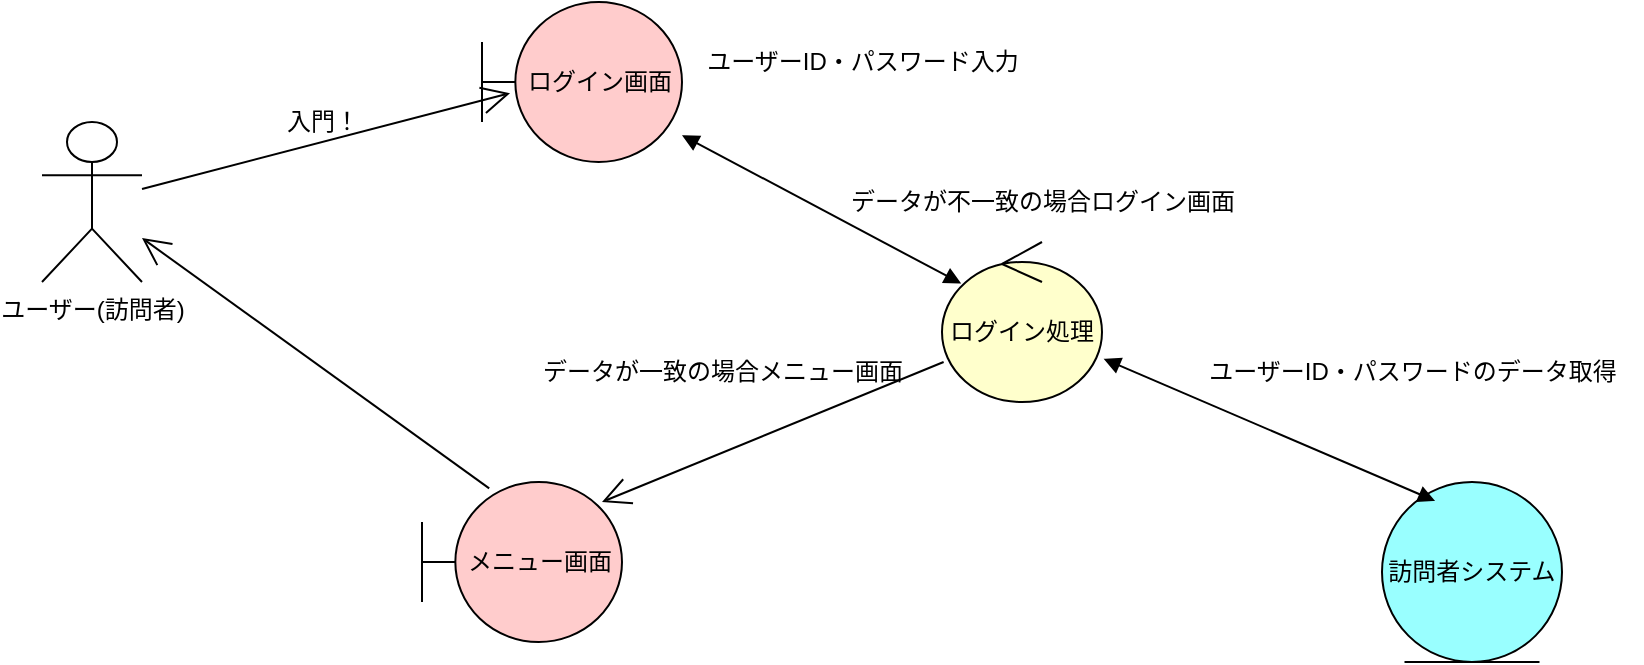 <mxfile version="28.2.3">
  <diagram name="ページ1" id="ImMHhRR5a37vKUFwnUod">
    <mxGraphModel dx="1034" dy="570" grid="1" gridSize="10" guides="1" tooltips="1" connect="1" arrows="1" fold="1" page="1" pageScale="1" pageWidth="827" pageHeight="1169" math="0" shadow="0">
      <root>
        <mxCell id="0" />
        <mxCell id="1" parent="0" />
        <mxCell id="KZE4EWLxJEqcz8cQHFLK-1" value="ユーザー(訪問者)" style="shape=umlActor;verticalLabelPosition=bottom;verticalAlign=top;html=1;" vertex="1" parent="1">
          <mxGeometry x="100" y="150" width="50" height="80" as="geometry" />
        </mxCell>
        <mxCell id="KZE4EWLxJEqcz8cQHFLK-2" value="ログイン画面" style="shape=umlBoundary;whiteSpace=wrap;html=1;fillColor=#FFCCCC;" vertex="1" parent="1">
          <mxGeometry x="320" y="90" width="100" height="80" as="geometry" />
        </mxCell>
        <mxCell id="KZE4EWLxJEqcz8cQHFLK-3" value="訪問者システム" style="ellipse;shape=umlEntity;whiteSpace=wrap;html=1;fillColor=#99FFFF;" vertex="1" parent="1">
          <mxGeometry x="770" y="330" width="90" height="90" as="geometry" />
        </mxCell>
        <mxCell id="KZE4EWLxJEqcz8cQHFLK-4" value="ログイン処理" style="ellipse;shape=umlControl;whiteSpace=wrap;html=1;fillColor=#FFFFCC;" vertex="1" parent="1">
          <mxGeometry x="550" y="210" width="80" height="80" as="geometry" />
        </mxCell>
        <mxCell id="KZE4EWLxJEqcz8cQHFLK-6" value="" style="endArrow=open;endFill=1;endSize=12;html=1;rounded=0;entryX=0.14;entryY=0.57;entryDx=0;entryDy=0;entryPerimeter=0;" edge="1" parent="1" source="KZE4EWLxJEqcz8cQHFLK-1" target="KZE4EWLxJEqcz8cQHFLK-2">
          <mxGeometry width="160" relative="1" as="geometry">
            <mxPoint x="330" y="300" as="sourcePoint" />
            <mxPoint x="490" y="300" as="targetPoint" />
          </mxGeometry>
        </mxCell>
        <mxCell id="KZE4EWLxJEqcz8cQHFLK-7" value="入門！" style="text;html=1;align=center;verticalAlign=middle;resizable=0;points=[];autosize=1;strokeColor=none;fillColor=none;" vertex="1" parent="1">
          <mxGeometry x="210" y="135" width="60" height="30" as="geometry" />
        </mxCell>
        <mxCell id="KZE4EWLxJEqcz8cQHFLK-10" value="ユーザーID・パスワード入力" style="text;html=1;align=center;verticalAlign=middle;resizable=0;points=[];autosize=1;strokeColor=none;fillColor=none;" vertex="1" parent="1">
          <mxGeometry x="420" y="105" width="180" height="30" as="geometry" />
        </mxCell>
        <mxCell id="KZE4EWLxJEqcz8cQHFLK-12" value="" style="endArrow=block;startArrow=block;endFill=1;startFill=1;html=1;rounded=0;entryX=0.295;entryY=0.105;entryDx=0;entryDy=0;entryPerimeter=0;exitX=1.01;exitY=0.73;exitDx=0;exitDy=0;exitPerimeter=0;" edge="1" parent="1" source="KZE4EWLxJEqcz8cQHFLK-4" target="KZE4EWLxJEqcz8cQHFLK-3">
          <mxGeometry width="160" relative="1" as="geometry">
            <mxPoint x="330" y="300" as="sourcePoint" />
            <mxPoint x="490" y="300" as="targetPoint" />
          </mxGeometry>
        </mxCell>
        <mxCell id="KZE4EWLxJEqcz8cQHFLK-13" value="ユーザーID・パスワードのデータ取得" style="text;html=1;align=center;verticalAlign=middle;resizable=0;points=[];autosize=1;strokeColor=none;fillColor=none;" vertex="1" parent="1">
          <mxGeometry x="670" y="260" width="230" height="30" as="geometry" />
        </mxCell>
        <mxCell id="KZE4EWLxJEqcz8cQHFLK-14" value="メニュー画面" style="shape=umlBoundary;whiteSpace=wrap;html=1;fillColor=#FFCCCC;" vertex="1" parent="1">
          <mxGeometry x="290" y="330" width="100" height="80" as="geometry" />
        </mxCell>
        <mxCell id="KZE4EWLxJEqcz8cQHFLK-15" value="" style="endArrow=open;endFill=1;endSize=12;html=1;rounded=0;exitX=0.01;exitY=0.75;exitDx=0;exitDy=0;exitPerimeter=0;entryX=0.9;entryY=0.125;entryDx=0;entryDy=0;entryPerimeter=0;" edge="1" parent="1" source="KZE4EWLxJEqcz8cQHFLK-4" target="KZE4EWLxJEqcz8cQHFLK-14">
          <mxGeometry width="160" relative="1" as="geometry">
            <mxPoint x="470" y="360" as="sourcePoint" />
            <mxPoint x="625" y="414" as="targetPoint" />
          </mxGeometry>
        </mxCell>
        <mxCell id="KZE4EWLxJEqcz8cQHFLK-16" value="" style="endArrow=open;endFill=1;endSize=12;html=1;rounded=0;exitX=0.336;exitY=0.04;exitDx=0;exitDy=0;exitPerimeter=0;" edge="1" parent="1" source="KZE4EWLxJEqcz8cQHFLK-14" target="KZE4EWLxJEqcz8cQHFLK-1">
          <mxGeometry width="160" relative="1" as="geometry">
            <mxPoint x="441" y="280" as="sourcePoint" />
            <mxPoint x="270" y="350" as="targetPoint" />
          </mxGeometry>
        </mxCell>
        <mxCell id="KZE4EWLxJEqcz8cQHFLK-18" value="データが一致の場合メニュー画面" style="text;html=1;align=center;verticalAlign=middle;resizable=0;points=[];autosize=1;strokeColor=none;fillColor=none;" vertex="1" parent="1">
          <mxGeometry x="340" y="260" width="200" height="30" as="geometry" />
        </mxCell>
        <mxCell id="KZE4EWLxJEqcz8cQHFLK-19" value="" style="endArrow=block;startArrow=block;endFill=1;startFill=1;html=1;rounded=0;entryX=0.12;entryY=0.26;entryDx=0;entryDy=0;entryPerimeter=0;" edge="1" parent="1" source="KZE4EWLxJEqcz8cQHFLK-2" target="KZE4EWLxJEqcz8cQHFLK-4">
          <mxGeometry width="160" relative="1" as="geometry">
            <mxPoint x="460" y="210" as="sourcePoint" />
            <mxPoint x="650" y="180" as="targetPoint" />
          </mxGeometry>
        </mxCell>
        <mxCell id="KZE4EWLxJEqcz8cQHFLK-20" value="データが不一致の場合ログイン画面" style="text;html=1;align=center;verticalAlign=middle;resizable=0;points=[];autosize=1;strokeColor=none;fillColor=none;" vertex="1" parent="1">
          <mxGeometry x="490" y="175" width="220" height="30" as="geometry" />
        </mxCell>
      </root>
    </mxGraphModel>
  </diagram>
</mxfile>
